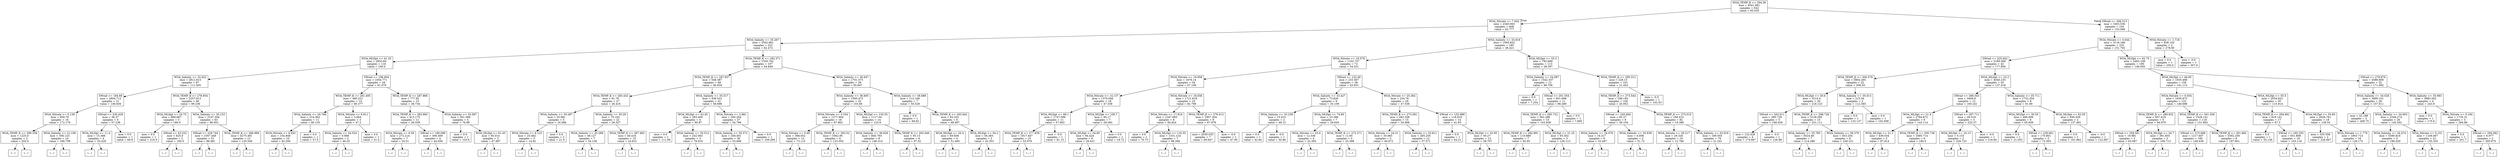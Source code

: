 digraph Tree {
node [shape=box] ;
0 [label="WOA_TEMP_K <= 294.36\nmse = 4541.991\nsamples = 642\nvalue = 95.035"] ;
1 [label="WOA_Nitrate <= 7.642\nmse = 2340.063\nsamples = 408\nvalue = 62.777"] ;
0 -> 1 [labeldistance=2.5, labelangle=45, headlabel="True"] ;
2 [label="WOA_Salinity <= 35.267\nmse = 2502.861\nsamples = 223\nvalue = 82.472"] ;
1 -> 2 ;
3 [label="WOA_MLDpt <= 41.25\nmse = 2853.69\nsamples = 116\nvalue = 100.0"] ;
2 -> 3 ;
4 [label="WOA_Salinity <= 32.622\nmse = 2812.913\nsamples = 87\nvalue = 111.005"] ;
3 -> 4 ;
5 [label="SWrad <= 184.69\nmse = 2804.712\nsamples = 21\nvalue = 146.636"] ;
4 -> 5 ;
6 [label="WOA_Nitrate <= 0.138\nmse = 659.79\nsamples = 16\nvalue = 172.179"] ;
5 -> 6 ;
7 [label="WOA_TEMP_K <= 289.338\nmse = 1225.0\nsamples = 2\nvalue = 205.0"] ;
6 -> 7 ;
8 [label="(...)"] ;
7 -> 8 ;
9 [label="(...)"] ;
7 -> 9 ;
10 [label="WOA_Salinity <= 21.106\nmse = 356.123\nsamples = 14\nvalue = 166.708"] ;
6 -> 10 ;
11 [label="(...)"] ;
10 -> 11 ;
14 [label="(...)"] ;
10 -> 14 ;
35 [label="SWrad <= 230.429\nmse = 36.37\nsamples = 5\nvalue = 57.238"] ;
5 -> 35 ;
36 [label="WOA_MLDpt <= 11.4\nmse = 15.388\nsamples = 4\nvalue = 55.429"] ;
35 -> 36 ;
37 [label="(...)"] ;
36 -> 37 ;
42 [label="(...)"] ;
36 -> 42 ;
43 [label="mse = 0.0\nsamples = 1\nvalue = 69.9"] ;
35 -> 43 ;
44 [label="WOA_TEMP_K <= 278.954\nmse = 2257.813\nsamples = 66\nvalue = 99.236"] ;
4 -> 44 ;
45 [label="WOA_MLDpt <= 25.75\nmse = 866.667\nsamples = 3\nvalue = 180.0"] ;
44 -> 45 ;
46 [label="mse = 0.0\nsamples = 1\nvalue = 210.0"] ;
45 -> 46 ;
47 [label="SWrad <= 43.332\nmse = 625.0\nsamples = 2\nvalue = 165.0"] ;
45 -> 47 ;
48 [label="(...)"] ;
47 -> 48 ;
49 [label="(...)"] ;
47 -> 49 ;
50 [label="WOA_Salinity <= 35.153\nmse = 2107.354\nsamples = 63\nvalue = 96.951"] ;
44 -> 50 ;
51 [label="SWrad <= 228.744\nmse = 1057.449\nsamples = 51\nvalue = 88.481"] ;
50 -> 51 ;
52 [label="(...)"] ;
51 -> 52 ;
137 [label="(...)"] ;
51 -> 137 ;
142 [label="WOA_TEMP_K <= 286.999\nmse = 4275.491\nsamples = 12\nvalue = 120.546"] ;
50 -> 142 ;
143 [label="(...)"] ;
142 -> 143 ;
154 [label="(...)"] ;
142 -> 154 ;
157 [label="SWrad <= 106.604\nmse = 1054.771\nsamples = 29\nvalue = 61.079"] ;
3 -> 157 ;
158 [label="WOA_TEMP_K <= 281.495\nmse = 490.221\nsamples = 14\nvalue = 80.377"] ;
157 -> 158 ;
159 [label="WOA_Salinity <= 34.768\nmse = 214.362\nsamples = 11\nvalue = 90.135"] ;
158 -> 159 ;
160 [label="WOA_Nitrate <= 6.452\nmse = 154.849\nsamples = 10\nvalue = 92.206"] ;
159 -> 160 ;
161 [label="(...)"] ;
160 -> 161 ;
174 [label="(...)"] ;
160 -> 174 ;
179 [label="mse = 0.0\nsamples = 1\nvalue = 57.0"] ;
159 -> 179 ;
180 [label="WOA_Nitrate <= 6.911\nmse = 3.664\nsamples = 3\nvalue = 47.2"] ;
158 -> 180 ;
181 [label="WOA_Salinity <= 34.524\nmse = 0.068\nsamples = 2\nvalue = 46.25"] ;
180 -> 181 ;
182 [label="(...)"] ;
181 -> 182 ;
183 [label="(...)"] ;
181 -> 183 ;
184 [label="mse = 0.0\nsamples = 1\nvalue = 51.0"] ;
180 -> 184 ;
185 [label="WOA_TEMP_K <= 287.866\nmse = 777.92\nsamples = 15\nvalue = 38.734"] ;
157 -> 185 ;
186 [label="WOA_TEMP_K <= 283.965\nmse = 413.175\nsamples = 11\nvalue = 28.559"] ;
185 -> 186 ;
187 [label="WOA_Nitrate <= 6.59\nmse = 272.214\nsamples = 7\nvalue = 20.51"] ;
186 -> 187 ;
188 [label="(...)"] ;
187 -> 188 ;
195 [label="(...)"] ;
187 -> 195 ;
196 [label="SWrad <= 196.098\nmse = 306.409\nsamples = 4\nvalue = 44.656"] ;
186 -> 196 ;
197 [label="(...)"] ;
196 -> 197 ;
200 [label="(...)"] ;
196 -> 200 ;
201 [label="WOA_Salinity <= 33.087\nmse = 301.568\nsamples = 4\nvalue = 76.89"] ;
185 -> 201 ;
202 [label="mse = 0.0\nsamples = 1\nvalue = 103.6"] ;
201 -> 202 ;
203 [label="WOA_MLDpt <= 61.45\nmse = 85.014\nsamples = 3\nvalue = 67.987"] ;
201 -> 203 ;
204 [label="(...)"] ;
203 -> 204 ;
207 [label="(...)"] ;
203 -> 207 ;
208 [label="WOA_TEMP_K <= 292.371\nmse = 1530.702\nsamples = 107\nvalue = 64.849"] ;
2 -> 208 ;
209 [label="WOA_TEMP_K <= 287.657\nmse = 548.387\nsamples = 68\nvalue = 46.834"] ;
208 -> 209 ;
210 [label="WOA_TEMP_K <= 283.432\nmse = 81.76\nsamples = 27\nvalue = 26.416"] ;
209 -> 210 ;
211 [label="WOA_Salinity <= 35.287\nmse = 25.981\nsamples = 5\nvalue = 16.586"] ;
210 -> 211 ;
212 [label="WOA_Nitrate <= 6.123\nmse = 25.462\nsamples = 3\nvalue = 14.82"] ;
211 -> 212 ;
213 [label="(...)"] ;
212 -> 213 ;
214 [label="(...)"] ;
212 -> 214 ;
215 [label="mse = 0.0\nsamples = 2\nvalue = 21.0"] ;
211 -> 215 ;
216 [label="WOA_Salinity <= 35.29\nmse = 70.163\nsamples = 22\nvalue = 28.327"] ;
210 -> 216 ;
217 [label="WOA_Salinity <= 35.288\nmse = 49.127\nsamples = 7\nvalue = 34.136"] ;
216 -> 217 ;
218 [label="(...)"] ;
217 -> 218 ;
219 [label="(...)"] ;
217 -> 219 ;
220 [label="WOA_TEMP_K <= 287.483\nmse = 48.416\nsamples = 15\nvalue = 24.631"] ;
216 -> 220 ;
221 [label="(...)"] ;
220 -> 221 ;
232 [label="(...)"] ;
220 -> 232 ;
233 [label="WOA_Salinity <= 35.517\nmse = 436.522\nsamples = 41\nvalue = 58.698"] ;
209 -> 233 ;
234 [label="WOA_MLDpt <= 43.45\nmse = 393.409\nsamples = 4\nvalue = 90.97"] ;
233 -> 234 ;
235 [label="mse = 0.0\nsamples = 1\nvalue = 111.06"] ;
234 -> 235 ;
236 [label="WOA_Salinity <= 35.512\nmse = 242.003\nsamples = 3\nvalue = 78.916"] ;
234 -> 236 ;
237 [label="(...)"] ;
236 -> 237 ;
238 [label="(...)"] ;
236 -> 238 ;
239 [label="WOA_Nitrate <= 2.981\nmse = 300.204\nsamples = 37\nvalue = 54.786"] ;
233 -> 239 ;
240 [label="WOA_Salinity <= 35.572\nmse = 258.401\nsamples = 36\nvalue = 53.948"] ;
239 -> 240 ;
241 [label="(...)"] ;
240 -> 241 ;
250 [label="(...)"] ;
240 -> 250 ;
295 [label="mse = 0.0\nsamples = 1\nvalue = 109.299"] ;
239 -> 295 ;
296 [label="WOA_Salinity <= 36.647\nmse = 1701.573\nsamples = 39\nvalue = 95.847"] ;
208 -> 296 ;
297 [label="WOA_Salinity <= 36.605\nmse = 1560.472\nsamples = 32\nvalue = 103.66"] ;
296 -> 297 ;
298 [label="WOA_Nitrate <= 3.334\nmse = 1277.904\nsamples = 18\nvalue = 87.962"] ;
297 -> 298 ;
299 [label="WOA_Nitrate <= 0.49\nmse = 368.052\nsamples = 12\nvalue = 73.115"] ;
298 -> 299 ;
300 [label="(...)"] ;
299 -> 300 ;
309 [label="(...)"] ;
299 -> 309 ;
318 [label="WOA_TEMP_K <= 293.52\nmse = 1662.95\nsamples = 6\nvalue = 123.593"] ;
298 -> 318 ;
319 [label="(...)"] ;
318 -> 319 ;
320 [label="(...)"] ;
318 -> 320 ;
323 [label="WOA_MLDpt <= 135.55\nmse = 1117.04\nsamples = 14\nvalue = 125.9"] ;
297 -> 323 ;
324 [label="WOA_Salinity <= 36.626\nmse = 846.793\nsamples = 8\nvalue = 146.314"] ;
323 -> 324 ;
325 [label="(...)"] ;
324 -> 325 ;
332 [label="(...)"] ;
324 -> 332 ;
335 [label="WOA_TEMP_K <= 292.646\nmse = 95.13\nsamples = 6\nvalue = 97.32"] ;
323 -> 335 ;
336 [label="(...)"] ;
335 -> 336 ;
337 [label="(...)"] ;
335 -> 337 ;
342 [label="WOA_Salinity <= 36.689\nmse = 112.166\nsamples = 7\nvalue = 50.529"] ;
296 -> 342 ;
343 [label="mse = 0.0\nsamples = 1\nvalue = 68.82"] ;
342 -> 343 ;
344 [label="WOA_TEMP_K <= 293.942\nmse = 83.325\nsamples = 6\nvalue = 48.497"] ;
342 -> 344 ;
345 [label="WOA_MLDpt <= 20.4\nmse = 69.838\nsamples = 4\nvalue = 51.494"] ;
344 -> 345 ;
346 [label="(...)"] ;
345 -> 346 ;
347 [label="(...)"] ;
345 -> 347 ;
350 [label="WOA_MLDpt <= 54.2\nmse = 56.383\nsamples = 2\nvalue = 42.501"] ;
344 -> 350 ;
351 [label="(...)"] ;
350 -> 351 ;
352 [label="(...)"] ;
350 -> 352 ;
353 [label="WOA_Salinity <= 33.816\nmse = 1065.832\nsamples = 185\nvalue = 38.421"] ;
1 -> 353 ;
354 [label="WOA_Nitrate <= 19.579\nmse = 1102.757\nsamples = 72\nvalue = 54.321"] ;
353 -> 354 ;
355 [label="WOA_Nitrate <= 16.958\nmse = 1876.14\nsamples = 34\nvalue = 67.109"] ;
354 -> 355 ;
356 [label="WOA_Nitrate <= 14.137\nmse = 1370.048\nsamples = 18\nvalue = 47.338"] ;
355 -> 356 ;
357 [label="WOA_MLDpt <= 69.1\nmse = 1747.099\nsamples = 11\nvalue = 57.602"] ;
356 -> 357 ;
358 [label="WOA_TEMP_K <= 277.839\nmse = 1917.447\nsamples = 10\nvalue = 53.979"] ;
357 -> 358 ;
359 [label="(...)"] ;
358 -> 359 ;
360 [label="(...)"] ;
358 -> 360 ;
361 [label="mse = -0.0\nsamples = 1\nvalue = 81.15"] ;
357 -> 361 ;
362 [label="WOA_MLDpt <= 109.7\nmse = 95.17\nsamples = 7\nvalue = 28.092"] ;
356 -> 362 ;
363 [label="WOA_MLDpt <= 54.85\nmse = 94.424\nsamples = 6\nvalue = 29.431"] ;
362 -> 363 ;
364 [label="(...)"] ;
363 -> 364 ;
365 [label="(...)"] ;
363 -> 365 ;
366 [label="mse = 0.0\nsamples = 1\nvalue = 18.72"] ;
362 -> 366 ;
367 [label="WOA_Nitrate <= 18.558\nmse = 1721.619\nsamples = 16\nvalue = 82.789"] ;
355 -> 367 ;
368 [label="WOA_Nitrate <= 17.816\nmse = 1247.665\nsamples = 8\nvalue = 94.824"] ;
367 -> 368 ;
369 [label="mse = 0.0\nsamples = 1\nvalue = 70.73"] ;
368 -> 369 ;
370 [label="WOA_MLDpt <= 116.55\nmse = 1331.124\nsamples = 7\nvalue = 98.266"] ;
368 -> 370 ;
371 [label="(...)"] ;
370 -> 371 ;
372 [label="(...)"] ;
370 -> 372 ;
373 [label="WOA_TEMP_K <= 276.013\nmse = 1907.304\nsamples = 8\nvalue = 67.978"] ;
367 -> 373 ;
374 [label="mse = 2030.035\nsamples = 7\nvalue = 69.647"] ;
373 -> 374 ;
375 [label="mse = -0.0\nsamples = 1\nvalue = 47.95"] ;
373 -> 375 ;
376 [label="SWrad <= 132.49\nmse = 233.567\nsamples = 38\nvalue = 43.931"] ;
354 -> 376 ;
377 [label="WOA_Salinity <= 33.427\nmse = 73.826\nsamples = 9\nvalue = 33.109"] ;
376 -> 377 ;
378 [label="WOA_Salinity <= 33.239\nmse = 15.015\nsamples = 2\nvalue = 48.12"] ;
377 -> 378 ;
379 [label="mse = 0.0\nsamples = 1\nvalue = 42.64"] ;
378 -> 379 ;
380 [label="mse = -0.0\nsamples = 1\nvalue = 50.86"] ;
378 -> 380 ;
381 [label="WOA_MLDpt <= 74.85\nmse = 23.396\nsamples = 7\nvalue = 29.645"] ;
377 -> 381 ;
382 [label="WOA_Nitrate <= 23.4\nmse = 12.336\nsamples = 4\nvalue = 32.305"] ;
381 -> 382 ;
383 [label="(...)"] ;
382 -> 383 ;
388 [label="(...)"] ;
382 -> 388 ;
389 [label="WOA_TEMP_K <= 272.271\nmse = 11.65\nsamples = 3\nvalue = 25.388"] ;
381 -> 389 ;
390 [label="(...)"] ;
389 -> 390 ;
391 [label="(...)"] ;
389 -> 391 ;
394 [label="WOA_Nitrate <= 25.362\nmse = 234.76\nsamples = 29\nvalue = 47.538"] ;
376 -> 394 ;
395 [label="WOA_TEMP_K <= 273.581\nmse = 282.358\nsamples = 15\nvalue = 54.498"] ;
394 -> 395 ;
396 [label="WOA_Nitrate <= 24.31\nmse = 35.683\nsamples = 3\nvalue = 40.672"] ;
395 -> 396 ;
397 [label="(...)"] ;
396 -> 397 ;
400 [label="(...)"] ;
396 -> 400 ;
401 [label="WOA_Salinity <= 33.811\nmse = 285.255\nsamples = 12\nvalue = 57.571"] ;
395 -> 401 ;
402 [label="(...)"] ;
401 -> 402 ;
411 [label="(...)"] ;
401 -> 411 ;
412 [label="SWrad <= 153.989\nmse = 118.819\nsamples = 14\nvalue = 41.65"] ;
394 -> 412 ;
413 [label="mse = 0.0\nsamples = 1\nvalue = 64.21"] ;
412 -> 413 ;
414 [label="WOA_MLDpt <= 33.95\nmse = 59.27\nsamples = 13\nvalue = 38.707"] ;
412 -> 414 ;
415 [label="(...)"] ;
414 -> 415 ;
422 [label="(...)"] ;
414 -> 422 ;
439 [label="WOA_MLDpt <= 33.3\nmse = 782.689\nsamples = 113\nvalue = 28.397"] ;
353 -> 439 ;
440 [label="WOA_Salinity <= 34.097\nmse = 1542.537\nsamples = 12\nvalue = 88.706"] ;
439 -> 440 ;
441 [label="mse = 0.0\nsamples = 1\nvalue = 7.254"] ;
440 -> 441 ;
442 [label="SWrad <= 201.554\nmse = 851.668\nsamples = 11\nvalue = 98.289"] ;
440 -> 442 ;
443 [label="WOA_TEMP_K <= 285.722\nmse = 362.286\nsamples = 10\nvalue = 103.938"] ;
442 -> 443 ;
444 [label="WOA_TEMP_K <= 282.891\nmse = 110.889\nsamples = 7\nvalue = 92.95"] ;
443 -> 444 ;
445 [label="(...)"] ;
444 -> 445 ;
446 [label="(...)"] ;
444 -> 446 ;
447 [label="WOA_MLDpt <= 31.25\nmse = 65.302\nsamples = 3\nvalue = 128.113"] ;
443 -> 447 ;
448 [label="(...)"] ;
447 -> 448 ;
449 [label="(...)"] ;
447 -> 449 ;
450 [label="mse = 0.0\nsamples = 1\nvalue = 7.895"] ;
442 -> 450 ;
451 [label="WOA_TEMP_K <= 285.312\nmse = 228.13\nsamples = 101\nvalue = 21.452"] ;
439 -> 451 ;
452 [label="WOA_TEMP_K <= 273.544\nmse = 188.193\nsamples = 100\nvalue = 20.952"] ;
451 -> 452 ;
453 [label="SWrad <= 245.694\nmse = 83.27\nsamples = 8\nvalue = 39.104"] ;
452 -> 453 ;
454 [label="WOA_Salinity <= 34.076\nmse = 16.317\nsamples = 6\nvalue = 33.497"] ;
453 -> 454 ;
455 [label="(...)"] ;
454 -> 455 ;
462 [label="(...)"] ;
454 -> 462 ;
465 [label="WOA_Salinity <= 33.839\nmse = 4.008\nsamples = 2\nvalue = 51.72"] ;
453 -> 465 ;
466 [label="(...)"] ;
465 -> 466 ;
467 [label="(...)"] ;
465 -> 467 ;
468 [label="WOA_TEMP_K <= 275.015\nmse = 166.415\nsamples = 92\nvalue = 19.389"] ;
452 -> 468 ;
469 [label="WOA_Nitrate <= 29.217\nmse = 29.326\nsamples = 16\nvalue = 12.766"] ;
468 -> 469 ;
470 [label="(...)"] ;
469 -> 470 ;
493 [label="(...)"] ;
469 -> 493 ;
494 [label="WOA_Salinity <= 33.919\nmse = 189.055\nsamples = 76\nvalue = 21.241"] ;
468 -> 494 ;
495 [label="(...)"] ;
494 -> 495 ;
510 [label="(...)"] ;
494 -> 510 ;
577 [label="mse = -0.0\nsamples = 1\nvalue = 103.53"] ;
451 -> 577 ;
578 [label="SWrad <= 306.513\nmse = 3263.536\nsamples = 234\nvalue = 153.066"] ;
0 -> 578 [labeldistance=2.5, labelangle=-45, headlabel="False"] ;
579 [label="WOA_Nitrate <= 0.044\nmse = 3116.186\nsamples = 232\nvalue = 151.702"] ;
578 -> 579 ;
580 [label="SWrad <= 225.642\nmse = 5189.568\nsamples = 42\nvalue = 177.856"] ;
579 -> 580 ;
581 [label="WOA_TEMP_K <= 300.579\nmse = 3804.265\nsamples = 22\nvalue = 209.55"] ;
580 -> 581 ;
582 [label="WOA_MLDpt <= 30.6\nmse = 3214.4\nsamples = 20\nvalue = 218.123"] ;
581 -> 582 ;
583 [label="SWrad <= 203.011\nmse = 385.728\nsamples = 5\nvalue = 168.026"] ;
582 -> 583 ;
584 [label="mse = 122.426\nsamples = 4\nvalue = 174.867"] ;
583 -> 584 ;
585 [label="mse = -0.0\nsamples = 1\nvalue = 126.98"] ;
583 -> 585 ;
586 [label="WOA_TEMP_K <= 298.726\nmse = 3128.395\nsamples = 15\nvalue = 231.111"] ;
582 -> 586 ;
587 [label="WOA_Salinity <= 35.785\nmse = 5024.49\nsamples = 7\nvalue = 214.286"] ;
586 -> 587 ;
588 [label="(...)"] ;
587 -> 588 ;
589 [label="(...)"] ;
587 -> 589 ;
590 [label="WOA_Salinity <= 36.379\nmse = 453.254\nsamples = 8\nvalue = 249.231"] ;
586 -> 590 ;
591 [label="(...)"] ;
590 -> 591 ;
592 [label="(...)"] ;
590 -> 592 ;
595 [label="WOA_Salinity <= 35.013\nmse = 215.34\nsamples = 2\nvalue = 112.385"] ;
581 -> 595 ;
596 [label="mse = 0.0\nsamples = 1\nvalue = 133.137"] ;
595 -> 596 ;
597 [label="mse = 0.0\nsamples = 1\nvalue = 102.008"] ;
595 -> 597 ;
598 [label="WOA_MLDpt <= 23.2\nmse = 4040.233\nsamples = 20\nvalue = 137.418"] ;
580 -> 598 ;
599 [label="SWrad <= 286.043\nmse = 3409.8\nsamples = 12\nvalue = 165.241"] ;
598 -> 599 ;
600 [label="WOA_MLDpt <= 21.4\nmse = 2784.872\nsamples = 9\nvalue = 142.114"] ;
599 -> 600 ;
601 [label="WOA_MLDpt <= 21.1\nmse = 439.034\nsamples = 3\nvalue = 97.914"] ;
600 -> 601 ;
602 [label="(...)"] ;
601 -> 602 ;
605 [label="(...)"] ;
601 -> 605 ;
606 [label="WOA_TEMP_K <= 300.736\nmse = 1685.714\nsamples = 6\nvalue = 180.0"] ;
600 -> 606 ;
607 [label="(...)"] ;
606 -> 607 ;
608 [label="(...)"] ;
606 -> 608 ;
609 [label="SWrad <= 297.711\nmse = 28.519\nsamples = 3\nvalue = 225.37"] ;
599 -> 609 ;
610 [label="WOA_MLDpt <= 16.15\nmse = 0.153\nsamples = 2\nvalue = 229.723"] ;
609 -> 610 ;
611 [label="(...)"] ;
610 -> 611 ;
612 [label="(...)"] ;
610 -> 612 ;
613 [label="mse = -0.0\nsamples = 1\nvalue = 218.84"] ;
609 -> 613 ;
614 [label="WOA_Salinity <= 35.711\nmse = 1732.354\nsamples = 8\nvalue = 91.89"] ;
598 -> 614 ;
615 [label="WOA_MLDpt <= 30.55\nmse = 480.699\nsamples = 6\nvalue = 65.839"] ;
614 -> 615 ;
616 [label="mse = 0.0\nsamples = 1\nvalue = 21.053"] ;
615 -> 616 ;
617 [label="SWrad <= 230.661\nmse = 170.801\nsamples = 5\nvalue = 73.303"] ;
615 -> 617 ;
618 [label="(...)"] ;
617 -> 618 ;
619 [label="(...)"] ;
617 -> 619 ;
626 [label="WOA_MLDpt <= 62.05\nmse = 656.559\nsamples = 2\nvalue = 137.481"] ;
614 -> 626 ;
627 [label="mse = 0.0\nsamples = 1\nvalue = 181.862"] ;
626 -> 627 ;
628 [label="mse = -0.0\nsamples = 1\nvalue = 122.687"] ;
626 -> 628 ;
629 [label="WOA_MLDpt <= 62.75\nmse = 2483.108\nsamples = 190\nvalue = 146.005"] ;
579 -> 629 ;
630 [label="WOA_MLDpt <= 46.65\nmse = 1935.498\nsamples = 158\nvalue = 141.113"] ;
629 -> 630 ;
631 [label="WOA_Nitrate <= 0.054\nmse = 1650.873\nsamples = 123\nvalue = 148.698"] ;
630 -> 631 ;
632 [label="WOA_TEMP_K <= 299.932\nmse = 657.619\nsamples = 5\nvalue = 94.979"] ;
631 -> 632 ;
633 [label="SWrad <= 258.561\nmse = 19.981\nsamples = 2\nvalue = 63.687"] ;
632 -> 633 ;
634 [label="(...)"] ;
633 -> 634 ;
635 [label="(...)"] ;
633 -> 635 ;
636 [label="WOA_MLDpt <= 34.7\nmse = 391.855\nsamples = 3\nvalue = 106.713"] ;
632 -> 636 ;
637 [label="(...)"] ;
636 -> 637 ;
640 [label="(...)"] ;
636 -> 640 ;
641 [label="WOA_TEMP_K <= 301.556\nmse = 1528.141\nsamples = 118\nvalue = 151.892"] ;
631 -> 641 ;
642 [label="SWrad <= 275.698\nmse = 1217.407\nsamples = 109\nvalue = 148.438"] ;
641 -> 642 ;
643 [label="(...)"] ;
642 -> 643 ;
800 [label="(...)"] ;
642 -> 800 ;
819 [label="WOA_TEMP_K <= 301.882\nmse = 3392.259\nsamples = 9\nvalue = 197.601"] ;
641 -> 819 ;
820 [label="(...)"] ;
819 -> 820 ;
825 [label="(...)"] ;
819 -> 825 ;
836 [label="WOA_MLDpt <= 55.5\nmse = 2054.922\nsamples = 35\nvalue = 115.914"] ;
630 -> 836 ;
837 [label="WOA_TEMP_K <= 294.691\nmse = 818.141\nsamples = 17\nvalue = 97.3"] ;
836 -> 837 ;
838 [label="mse = 0.0\nsamples = 1\nvalue = 55.126"] ;
837 -> 838 ;
839 [label="SWrad <= 160.255\nmse = 651.808\nsamples = 16\nvalue = 103.118"] ;
837 -> 839 ;
840 [label="(...)"] ;
839 -> 840 ;
847 [label="(...)"] ;
839 -> 847 ;
866 [label="WOA_MLDpt <= 55.85\nmse = 2626.761\nsamples = 18\nvalue = 139.54"] ;
836 -> 866 ;
867 [label="mse = 355.556\nsamples = 2\nvalue = 226.667"] ;
866 -> 867 ;
868 [label="WOA_Nitrate <= 1.779\nmse = 1803.714\nsamples = 16\nvalue = 128.175"] ;
866 -> 868 ;
869 [label="(...)"] ;
868 -> 869 ;
896 [label="(...)"] ;
868 -> 896 ;
897 [label="SWrad <= 279.876\nmse = 4589.809\nsamples = 32\nvalue = 171.992"] ;
629 -> 897 ;
898 [label="WOA_Salinity <= 34.028\nmse = 3490.101\nsamples = 28\nvalue = 157.611"] ;
897 -> 898 ;
899 [label="mse = 42.188\nsamples = 2\nvalue = 268.75"] ;
898 -> 899 ;
900 [label="WOA_Salinity <= 34.603\nmse = 2348.274\nsamples = 26\nvalue = 145.262"] ;
898 -> 900 ;
901 [label="WOA_Salinity <= 34.474\nmse = 5390.816\nsamples = 5\nvalue = 186.429"] ;
900 -> 901 ;
902 [label="(...)"] ;
901 -> 902 ;
903 [label="(...)"] ;
901 -> 903 ;
904 [label="WOA_Nitrate <= 0.101\nmse = 1106.067\nsamples = 21\nvalue = 135.325"] ;
900 -> 904 ;
905 [label="(...)"] ;
904 -> 905 ;
912 [label="(...)"] ;
904 -> 912 ;
937 [label="WOA_Salinity <= 35.993\nmse = 3883.502\nsamples = 4\nvalue = 243.9"] ;
897 -> 937 ;
938 [label="mse = 0.0\nsamples = 1\nvalue = 175.6"] ;
937 -> 938 ;
939 [label="WOA_Nitrate <= 0.184\nmse = 1735.31\nsamples = 3\nvalue = 284.88"] ;
937 -> 939 ;
940 [label="mse = 0.0\nsamples = 1\nvalue = 201.7"] ;
939 -> 940 ;
941 [label="SWrad <= 294.082\nmse = 6.977\nsamples = 2\nvalue = 305.675"] ;
939 -> 941 ;
942 [label="(...)"] ;
941 -> 942 ;
943 [label="(...)"] ;
941 -> 943 ;
944 [label="WOA_Nitrate <= 1.718\nmse = 838.102\nsamples = 2\nvalue = 278.95"] ;
578 -> 944 ;
945 [label="mse = 0.0\nsamples = 1\nvalue = 250.0"] ;
944 -> 945 ;
946 [label="mse = -0.0\nsamples = 1\nvalue = 307.9"] ;
944 -> 946 ;
}